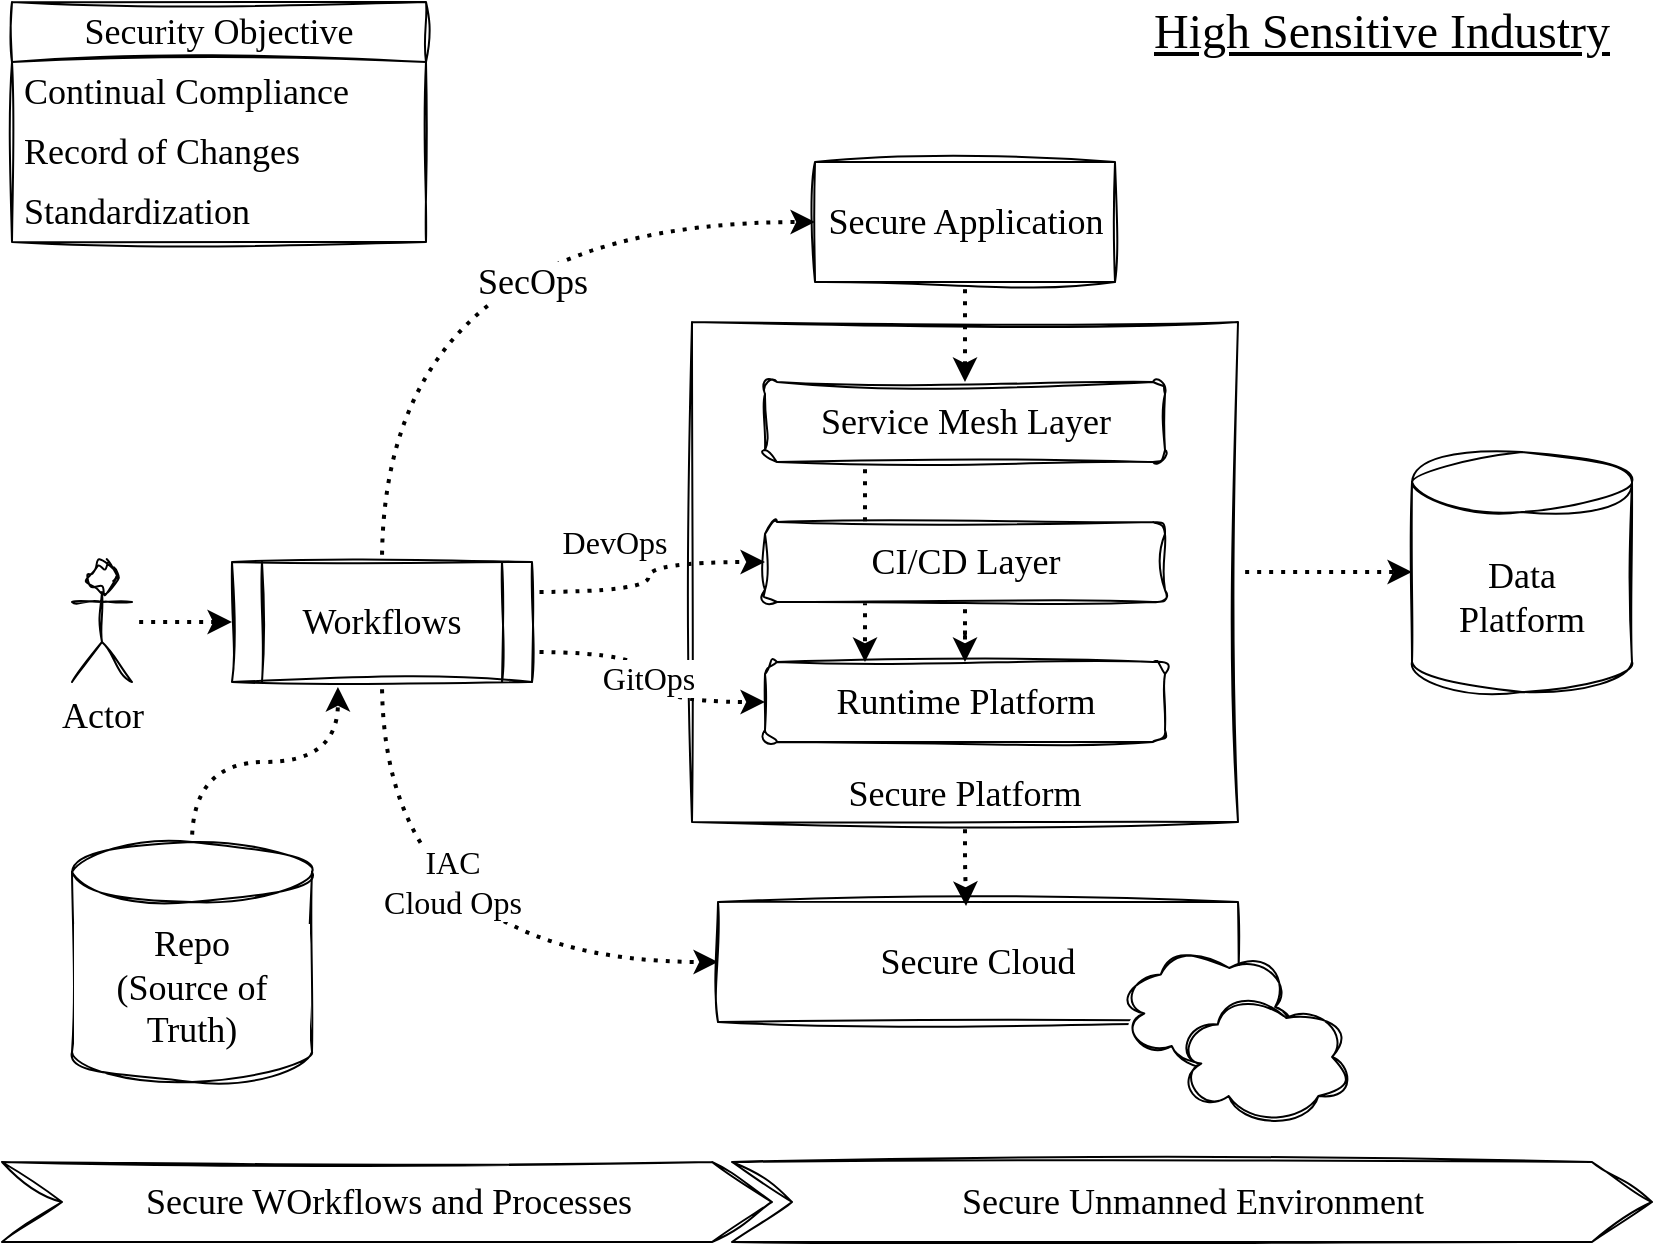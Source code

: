 <mxfile version="24.6.4" type="device" pages="3">
  <diagram name="High Sensitive Industry" id="vWneQUNSdAxKsKVKpqBD">
    <mxGraphModel dx="2141" dy="924" grid="1" gridSize="10" guides="1" tooltips="1" connect="1" arrows="1" fold="1" page="1" pageScale="1" pageWidth="827" pageHeight="1169" math="0" shadow="0">
      <root>
        <mxCell id="0" />
        <mxCell id="1" parent="0" />
        <mxCell id="HqhdT_Ph10t4sF1jdQmb-1" value="Secure Cloud" style="rounded=0;whiteSpace=wrap;html=1;sketch=1;curveFitting=1;jiggle=2;fontFamily=Gloria Hallelujah;fontSource=https%3A%2F%2Ffonts.googleapis.com%2Fcss%3Ffamily%3DGloria%2BHallelujah;fontSize=18;" vertex="1" parent="1">
          <mxGeometry x="283" y="540" width="260" height="60" as="geometry" />
        </mxCell>
        <mxCell id="HqhdT_Ph10t4sF1jdQmb-2" value="Secure Platform" style="rounded=0;whiteSpace=wrap;html=1;sketch=1;curveFitting=1;jiggle=2;fontFamily=Gloria Hallelujah;fontSource=https%3A%2F%2Ffonts.googleapis.com%2Fcss%3Ffamily%3DGloria%2BHallelujah;fontSize=18;verticalAlign=bottom;" vertex="1" parent="1">
          <mxGeometry x="270" y="250" width="273" height="250" as="geometry" />
        </mxCell>
        <mxCell id="HqhdT_Ph10t4sF1jdQmb-9" style="edgeStyle=orthogonalEdgeStyle;rounded=0;orthogonalLoop=1;jettySize=auto;html=1;exitX=0.5;exitY=1;exitDx=0;exitDy=0;fontFamily=Gloria Hallelujah;fontSource=https%3A%2F%2Ffonts.googleapis.com%2Fcss%3Ffamily%3DGloria%2BHallelujah;fontSize=18;fontColor=default;dashed=1;dashPattern=1 2;strokeWidth=2;flowAnimation=1;" edge="1" parent="1" source="HqhdT_Ph10t4sF1jdQmb-3" target="HqhdT_Ph10t4sF1jdQmb-5">
          <mxGeometry relative="1" as="geometry" />
        </mxCell>
        <mxCell id="HqhdT_Ph10t4sF1jdQmb-3" value="Secure Application" style="rounded=0;whiteSpace=wrap;html=1;sketch=1;curveFitting=1;jiggle=2;fontFamily=Gloria Hallelujah;fontSource=https%3A%2F%2Ffonts.googleapis.com%2Fcss%3Ffamily%3DGloria%2BHallelujah;fontSize=18;" vertex="1" parent="1">
          <mxGeometry x="331.5" y="170" width="150" height="60" as="geometry" />
        </mxCell>
        <mxCell id="HqhdT_Ph10t4sF1jdQmb-4" value="Runtime Platform" style="rounded=1;whiteSpace=wrap;html=1;sketch=1;jiggle=2;curveFitting=1;strokeColor=default;align=center;verticalAlign=middle;fontFamily=Gloria Hallelujah;fontSource=https%3A%2F%2Ffonts.googleapis.com%2Fcss%3Ffamily%3DGloria%2BHallelujah;fontSize=18;fontColor=default;fillColor=default;" vertex="1" parent="1">
          <mxGeometry x="306.5" y="420" width="200" height="40" as="geometry" />
        </mxCell>
        <mxCell id="HqhdT_Ph10t4sF1jdQmb-18" style="edgeStyle=orthogonalEdgeStyle;shape=connector;rounded=0;orthogonalLoop=1;jettySize=auto;html=1;exitX=0.25;exitY=1;exitDx=0;exitDy=0;entryX=0.25;entryY=0;entryDx=0;entryDy=0;dashed=1;dashPattern=1 2;strokeColor=default;strokeWidth=2;align=center;verticalAlign=middle;fontFamily=Gloria Hallelujah;fontSource=https%3A%2F%2Ffonts.googleapis.com%2Fcss%3Ffamily%3DGloria%2BHallelujah;fontSize=18;fontColor=default;labelBackgroundColor=default;endArrow=classic;flowAnimation=1;" edge="1" parent="1" source="HqhdT_Ph10t4sF1jdQmb-5" target="HqhdT_Ph10t4sF1jdQmb-4">
          <mxGeometry relative="1" as="geometry" />
        </mxCell>
        <mxCell id="HqhdT_Ph10t4sF1jdQmb-5" value="Service Mesh Layer" style="rounded=1;whiteSpace=wrap;html=1;sketch=1;jiggle=2;curveFitting=1;strokeColor=default;align=center;verticalAlign=middle;fontFamily=Gloria Hallelujah;fontSource=https%3A%2F%2Ffonts.googleapis.com%2Fcss%3Ffamily%3DGloria%2BHallelujah;fontSize=18;fontColor=default;fillColor=default;" vertex="1" parent="1">
          <mxGeometry x="306.5" y="280" width="200" height="40" as="geometry" />
        </mxCell>
        <mxCell id="HqhdT_Ph10t4sF1jdQmb-7" style="edgeStyle=orthogonalEdgeStyle;rounded=0;orthogonalLoop=1;jettySize=auto;html=1;exitX=0.5;exitY=1;exitDx=0;exitDy=0;fontFamily=Gloria Hallelujah;fontSource=https%3A%2F%2Ffonts.googleapis.com%2Fcss%3Ffamily%3DGloria%2BHallelujah;fontSize=18;fontColor=default;curved=1;flowAnimation=1;strokeWidth=2;dashed=1;dashPattern=1 2;" edge="1" parent="1" source="HqhdT_Ph10t4sF1jdQmb-6" target="HqhdT_Ph10t4sF1jdQmb-4">
          <mxGeometry relative="1" as="geometry" />
        </mxCell>
        <mxCell id="HqhdT_Ph10t4sF1jdQmb-6" value="CI/CD Layer" style="rounded=1;whiteSpace=wrap;html=1;sketch=1;jiggle=2;curveFitting=1;strokeColor=default;align=center;verticalAlign=middle;fontFamily=Gloria Hallelujah;fontSource=https%3A%2F%2Ffonts.googleapis.com%2Fcss%3Ffamily%3DGloria%2BHallelujah;fontSize=18;fontColor=default;fillColor=default;" vertex="1" parent="1">
          <mxGeometry x="306.5" y="350" width="200" height="40" as="geometry" />
        </mxCell>
        <mxCell id="HqhdT_Ph10t4sF1jdQmb-10" style="edgeStyle=orthogonalEdgeStyle;shape=connector;rounded=0;orthogonalLoop=1;jettySize=auto;html=1;exitX=0.5;exitY=1;exitDx=0;exitDy=0;entryX=0.477;entryY=0.033;entryDx=0;entryDy=0;entryPerimeter=0;dashed=1;dashPattern=1 2;strokeColor=default;strokeWidth=2;align=center;verticalAlign=middle;fontFamily=Gloria Hallelujah;fontSource=https%3A%2F%2Ffonts.googleapis.com%2Fcss%3Ffamily%3DGloria%2BHallelujah;fontSize=18;fontColor=default;labelBackgroundColor=default;endArrow=classic;flowAnimation=1;" edge="1" parent="1" source="HqhdT_Ph10t4sF1jdQmb-2" target="HqhdT_Ph10t4sF1jdQmb-1">
          <mxGeometry relative="1" as="geometry" />
        </mxCell>
        <mxCell id="HqhdT_Ph10t4sF1jdQmb-11" value="" style="ellipse;shape=cloud;whiteSpace=wrap;html=1;rounded=0;sketch=1;jiggle=2;curveFitting=1;strokeColor=default;align=center;verticalAlign=middle;fontFamily=Gloria Hallelujah;fontSource=https%3A%2F%2Ffonts.googleapis.com%2Fcss%3Ffamily%3DGloria%2BHallelujah;fontSize=18;fontColor=default;labelBackgroundColor=default;fillColor=default;" vertex="1" parent="1">
          <mxGeometry x="481.5" y="560" width="91.5" height="65" as="geometry" />
        </mxCell>
        <mxCell id="HqhdT_Ph10t4sF1jdQmb-12" value="Data&lt;div&gt;Platform&lt;/div&gt;" style="shape=cylinder3;whiteSpace=wrap;html=1;boundedLbl=1;backgroundOutline=1;size=15;rounded=0;sketch=1;jiggle=2;curveFitting=1;strokeColor=default;align=center;verticalAlign=middle;fontFamily=Gloria Hallelujah;fontSource=https%3A%2F%2Ffonts.googleapis.com%2Fcss%3Ffamily%3DGloria%2BHallelujah;fontSize=18;fontColor=default;labelBackgroundColor=default;fillColor=default;" vertex="1" parent="1">
          <mxGeometry x="630" y="315" width="110" height="120" as="geometry" />
        </mxCell>
        <mxCell id="HqhdT_Ph10t4sF1jdQmb-13" style="edgeStyle=orthogonalEdgeStyle;shape=connector;rounded=0;orthogonalLoop=1;jettySize=auto;html=1;entryX=0;entryY=0.5;entryDx=0;entryDy=0;entryPerimeter=0;dashed=1;dashPattern=1 2;strokeColor=default;strokeWidth=2;align=center;verticalAlign=middle;fontFamily=Gloria Hallelujah;fontSource=https%3A%2F%2Ffonts.googleapis.com%2Fcss%3Ffamily%3DGloria%2BHallelujah;fontSize=18;fontColor=default;labelBackgroundColor=default;endArrow=classic;flowAnimation=1;" edge="1" parent="1" source="HqhdT_Ph10t4sF1jdQmb-2" target="HqhdT_Ph10t4sF1jdQmb-12">
          <mxGeometry relative="1" as="geometry" />
        </mxCell>
        <mxCell id="HqhdT_Ph10t4sF1jdQmb-17" style="edgeStyle=orthogonalEdgeStyle;shape=connector;rounded=0;orthogonalLoop=1;jettySize=auto;html=1;entryX=0;entryY=0.5;entryDx=0;entryDy=0;dashed=1;dashPattern=1 2;strokeColor=default;strokeWidth=2;align=center;verticalAlign=middle;fontFamily=Gloria Hallelujah;fontSource=https%3A%2F%2Ffonts.googleapis.com%2Fcss%3Ffamily%3DGloria%2BHallelujah;fontSize=18;fontColor=default;labelBackgroundColor=default;endArrow=classic;flowAnimation=1;curved=1;exitX=1;exitY=0.25;exitDx=0;exitDy=0;" edge="1" parent="1" source="HqhdT_Ph10t4sF1jdQmb-14" target="HqhdT_Ph10t4sF1jdQmb-6">
          <mxGeometry relative="1" as="geometry">
            <mxPoint x="200" y="390" as="sourcePoint" />
          </mxGeometry>
        </mxCell>
        <mxCell id="HqhdT_Ph10t4sF1jdQmb-22" value="DevOps" style="edgeLabel;html=1;align=center;verticalAlign=middle;resizable=0;points=[];rounded=0;sketch=1;jiggle=2;curveFitting=1;strokeColor=default;fontFamily=Gloria Hallelujah;fontSource=https%3A%2F%2Ffonts.googleapis.com%2Fcss%3Ffamily%3DGloria%2BHallelujah;fontSize=16;fontColor=default;labelBackgroundColor=default;fillColor=default;" vertex="1" connectable="0" parent="HqhdT_Ph10t4sF1jdQmb-17">
          <mxGeometry x="0.008" y="4" relative="1" as="geometry">
            <mxPoint x="-14" y="-17" as="offset" />
          </mxGeometry>
        </mxCell>
        <mxCell id="HqhdT_Ph10t4sF1jdQmb-20" value="GitOps" style="edgeStyle=orthogonalEdgeStyle;shape=connector;curved=1;rounded=0;orthogonalLoop=1;jettySize=auto;html=1;exitX=1;exitY=0.75;exitDx=0;exitDy=0;entryX=0;entryY=0.5;entryDx=0;entryDy=0;dashed=1;dashPattern=1 2;strokeColor=default;strokeWidth=2;align=center;verticalAlign=middle;fontFamily=Gloria Hallelujah;fontSource=https%3A%2F%2Ffonts.googleapis.com%2Fcss%3Ffamily%3DGloria%2BHallelujah;fontSize=16;fontColor=default;labelBackgroundColor=default;endArrow=classic;flowAnimation=1;" edge="1" parent="1" source="HqhdT_Ph10t4sF1jdQmb-14" target="HqhdT_Ph10t4sF1jdQmb-4">
          <mxGeometry relative="1" as="geometry" />
        </mxCell>
        <mxCell id="HqhdT_Ph10t4sF1jdQmb-21" value="IAC&lt;div&gt;Cloud Ops&lt;/div&gt;" style="edgeStyle=orthogonalEdgeStyle;shape=connector;curved=1;rounded=0;orthogonalLoop=1;jettySize=auto;html=1;exitX=0.5;exitY=1;exitDx=0;exitDy=0;entryX=0;entryY=0.5;entryDx=0;entryDy=0;dashed=1;dashPattern=1 2;strokeColor=default;strokeWidth=2;align=center;verticalAlign=middle;fontFamily=Gloria Hallelujah;fontSource=https%3A%2F%2Ffonts.googleapis.com%2Fcss%3Ffamily%3DGloria%2BHallelujah;fontSize=16;fontColor=default;labelBackgroundColor=default;endArrow=classic;flowAnimation=1;" edge="1" parent="1" source="HqhdT_Ph10t4sF1jdQmb-14" target="HqhdT_Ph10t4sF1jdQmb-1">
          <mxGeometry x="-0.351" y="35" relative="1" as="geometry">
            <mxPoint as="offset" />
          </mxGeometry>
        </mxCell>
        <mxCell id="HqhdT_Ph10t4sF1jdQmb-23" value="SecOps" style="edgeStyle=orthogonalEdgeStyle;shape=connector;curved=1;rounded=0;orthogonalLoop=1;jettySize=auto;html=1;exitX=0.5;exitY=0;exitDx=0;exitDy=0;entryX=0;entryY=0.5;entryDx=0;entryDy=0;dashed=1;dashPattern=1 2;strokeColor=default;strokeWidth=2;align=center;verticalAlign=middle;fontFamily=Gloria Hallelujah;fontSource=https%3A%2F%2Ffonts.googleapis.com%2Fcss%3Ffamily%3DGloria%2BHallelujah;fontSize=18;fontColor=default;labelBackgroundColor=default;endArrow=classic;flowAnimation=1;" edge="1" parent="1" source="HqhdT_Ph10t4sF1jdQmb-14" target="HqhdT_Ph10t4sF1jdQmb-3">
          <mxGeometry x="0.268" y="-30" relative="1" as="geometry">
            <mxPoint as="offset" />
          </mxGeometry>
        </mxCell>
        <mxCell id="HqhdT_Ph10t4sF1jdQmb-14" value="Workflows" style="shape=process;whiteSpace=wrap;html=1;backgroundOutline=1;rounded=0;sketch=1;jiggle=2;curveFitting=1;strokeColor=default;align=center;verticalAlign=middle;fontFamily=Gloria Hallelujah;fontSource=https%3A%2F%2Ffonts.googleapis.com%2Fcss%3Ffamily%3DGloria%2BHallelujah;fontSize=18;fontColor=default;labelBackgroundColor=default;fillColor=default;" vertex="1" parent="1">
          <mxGeometry x="40" y="370" width="150" height="60" as="geometry" />
        </mxCell>
        <mxCell id="HqhdT_Ph10t4sF1jdQmb-16" style="edgeStyle=orthogonalEdgeStyle;shape=connector;rounded=0;orthogonalLoop=1;jettySize=auto;html=1;entryX=0;entryY=0.5;entryDx=0;entryDy=0;dashed=1;dashPattern=1 2;strokeColor=default;strokeWidth=2;align=center;verticalAlign=middle;fontFamily=Gloria Hallelujah;fontSource=https%3A%2F%2Ffonts.googleapis.com%2Fcss%3Ffamily%3DGloria%2BHallelujah;fontSize=18;fontColor=default;labelBackgroundColor=default;endArrow=classic;flowAnimation=1;" edge="1" parent="1" source="HqhdT_Ph10t4sF1jdQmb-15" target="HqhdT_Ph10t4sF1jdQmb-14">
          <mxGeometry relative="1" as="geometry" />
        </mxCell>
        <mxCell id="HqhdT_Ph10t4sF1jdQmb-15" value="Actor" style="shape=umlActor;verticalLabelPosition=bottom;verticalAlign=top;html=1;outlineConnect=0;rounded=0;sketch=1;jiggle=2;curveFitting=1;strokeColor=default;align=center;fontFamily=Gloria Hallelujah;fontSource=https%3A%2F%2Ffonts.googleapis.com%2Fcss%3Ffamily%3DGloria%2BHallelujah;fontSize=18;fontColor=default;labelBackgroundColor=default;fillColor=default;" vertex="1" parent="1">
          <mxGeometry x="-40" y="370" width="30" height="60" as="geometry" />
        </mxCell>
        <mxCell id="HqhdT_Ph10t4sF1jdQmb-26" value="Secure WOrkflows and Processes" style="html=1;shadow=0;dashed=0;align=center;verticalAlign=middle;shape=mxgraph.arrows2.arrow;dy=0;dx=30;notch=30;rounded=0;sketch=1;jiggle=2;curveFitting=1;strokeColor=default;fontFamily=Gloria Hallelujah;fontSource=https%3A%2F%2Ffonts.googleapis.com%2Fcss%3Ffamily%3DGloria%2BHallelujah;fontSize=18;fontColor=default;labelBackgroundColor=default;fillColor=default;" vertex="1" parent="1">
          <mxGeometry x="-75" y="670" width="385" height="40" as="geometry" />
        </mxCell>
        <mxCell id="HqhdT_Ph10t4sF1jdQmb-27" value="Secure Unmanned Environment" style="html=1;shadow=0;dashed=0;align=center;verticalAlign=middle;shape=mxgraph.arrows2.arrow;dy=0;dx=30;notch=30;rounded=0;sketch=1;jiggle=2;curveFitting=1;strokeColor=default;fontFamily=Gloria Hallelujah;fontSource=https%3A%2F%2Ffonts.googleapis.com%2Fcss%3Ffamily%3DGloria%2BHallelujah;fontSize=18;fontColor=default;labelBackgroundColor=default;fillColor=default;" vertex="1" parent="1">
          <mxGeometry x="290" y="670" width="460" height="40" as="geometry" />
        </mxCell>
        <mxCell id="HqhdT_Ph10t4sF1jdQmb-28" value="Repo&lt;div&gt;(Source of Truth)&lt;/div&gt;" style="shape=cylinder3;whiteSpace=wrap;html=1;boundedLbl=1;backgroundOutline=1;size=15;rounded=0;sketch=1;jiggle=2;curveFitting=1;strokeColor=default;align=center;verticalAlign=middle;fontFamily=Gloria Hallelujah;fontSource=https%3A%2F%2Ffonts.googleapis.com%2Fcss%3Ffamily%3DGloria%2BHallelujah;fontSize=18;fontColor=default;labelBackgroundColor=default;fillColor=default;" vertex="1" parent="1">
          <mxGeometry x="-40" y="510" width="120" height="120" as="geometry" />
        </mxCell>
        <mxCell id="HqhdT_Ph10t4sF1jdQmb-30" style="edgeStyle=orthogonalEdgeStyle;shape=connector;curved=1;rounded=0;orthogonalLoop=1;jettySize=auto;html=1;exitX=0.5;exitY=0;exitDx=0;exitDy=0;exitPerimeter=0;entryX=0.353;entryY=1.042;entryDx=0;entryDy=0;entryPerimeter=0;dashed=1;dashPattern=1 2;strokeColor=default;strokeWidth=2;align=center;verticalAlign=middle;fontFamily=Gloria Hallelujah;fontSource=https%3A%2F%2Ffonts.googleapis.com%2Fcss%3Ffamily%3DGloria%2BHallelujah;fontSize=18;fontColor=default;labelBackgroundColor=default;endArrow=classic;flowAnimation=1;" edge="1" parent="1" source="HqhdT_Ph10t4sF1jdQmb-28" target="HqhdT_Ph10t4sF1jdQmb-14">
          <mxGeometry relative="1" as="geometry" />
        </mxCell>
        <mxCell id="HqhdT_Ph10t4sF1jdQmb-31" value="" style="ellipse;shape=cloud;whiteSpace=wrap;html=1;rounded=0;sketch=1;jiggle=2;curveFitting=1;strokeColor=default;align=center;verticalAlign=middle;fontFamily=Gloria Hallelujah;fontSource=https%3A%2F%2Ffonts.googleapis.com%2Fcss%3Ffamily%3DGloria%2BHallelujah;fontSize=18;fontColor=default;labelBackgroundColor=default;fillColor=default;" vertex="1" parent="1">
          <mxGeometry x="510" y="585" width="91.5" height="65" as="geometry" />
        </mxCell>
        <mxCell id="HqhdT_Ph10t4sF1jdQmb-33" value="Security Objective" style="swimlane;fontStyle=0;childLayout=stackLayout;horizontal=1;startSize=30;horizontalStack=0;resizeParent=1;resizeParentMax=0;resizeLast=0;collapsible=1;marginBottom=0;whiteSpace=wrap;html=1;rounded=0;sketch=1;jiggle=2;curveFitting=1;strokeColor=default;align=center;verticalAlign=middle;fontFamily=Gloria Hallelujah;fontSource=https%3A%2F%2Ffonts.googleapis.com%2Fcss%3Ffamily%3DGloria%2BHallelujah;fontSize=18;fontColor=default;labelBackgroundColor=default;fillColor=default;" vertex="1" parent="1">
          <mxGeometry x="-70" y="90" width="207" height="120" as="geometry" />
        </mxCell>
        <mxCell id="HqhdT_Ph10t4sF1jdQmb-34" value="Continual Compliance" style="text;strokeColor=none;fillColor=none;align=left;verticalAlign=middle;spacingLeft=4;spacingRight=4;overflow=hidden;points=[[0,0.5],[1,0.5]];portConstraint=eastwest;rotatable=0;whiteSpace=wrap;html=1;fontFamily=Gloria Hallelujah;fontSource=https%3A%2F%2Ffonts.googleapis.com%2Fcss%3Ffamily%3DGloria%2BHallelujah;fontSize=18;fontColor=default;labelBackgroundColor=default;" vertex="1" parent="HqhdT_Ph10t4sF1jdQmb-33">
          <mxGeometry y="30" width="207" height="30" as="geometry" />
        </mxCell>
        <mxCell id="HqhdT_Ph10t4sF1jdQmb-35" value="Record of Changes" style="text;strokeColor=none;fillColor=none;align=left;verticalAlign=middle;spacingLeft=4;spacingRight=4;overflow=hidden;points=[[0,0.5],[1,0.5]];portConstraint=eastwest;rotatable=0;whiteSpace=wrap;html=1;fontFamily=Gloria Hallelujah;fontSource=https%3A%2F%2Ffonts.googleapis.com%2Fcss%3Ffamily%3DGloria%2BHallelujah;fontSize=18;fontColor=default;labelBackgroundColor=default;" vertex="1" parent="HqhdT_Ph10t4sF1jdQmb-33">
          <mxGeometry y="60" width="207" height="30" as="geometry" />
        </mxCell>
        <mxCell id="HqhdT_Ph10t4sF1jdQmb-36" value="Standardization" style="text;strokeColor=none;fillColor=none;align=left;verticalAlign=middle;spacingLeft=4;spacingRight=4;overflow=hidden;points=[[0,0.5],[1,0.5]];portConstraint=eastwest;rotatable=0;whiteSpace=wrap;html=1;fontFamily=Gloria Hallelujah;fontSource=https%3A%2F%2Ffonts.googleapis.com%2Fcss%3Ffamily%3DGloria%2BHallelujah;fontSize=18;fontColor=default;labelBackgroundColor=default;" vertex="1" parent="HqhdT_Ph10t4sF1jdQmb-33">
          <mxGeometry y="90" width="207" height="30" as="geometry" />
        </mxCell>
        <mxCell id="HqhdT_Ph10t4sF1jdQmb-37" value="High Sensitive Industry" style="text;html=1;align=center;verticalAlign=middle;whiteSpace=wrap;rounded=0;fontFamily=Gloria Hallelujah;fontSource=https%3A%2F%2Ffonts.googleapis.com%2Fcss%3Ffamily%3DGloria%2BHallelujah;fontSize=24;fontColor=default;labelBackgroundColor=default;fontStyle=4" vertex="1" parent="1">
          <mxGeometry x="470" y="90" width="290" height="30" as="geometry" />
        </mxCell>
      </root>
    </mxGraphModel>
  </diagram>
  <diagram id="_yZkah5SZ4bjFzvf0gId" name="Medical Industry">
    <mxGraphModel dx="2141" dy="924" grid="1" gridSize="10" guides="1" tooltips="1" connect="1" arrows="1" fold="1" page="1" pageScale="1" pageWidth="827" pageHeight="1169" math="0" shadow="0">
      <root>
        <mxCell id="0" />
        <mxCell id="1" parent="0" />
        <mxCell id="XfBySd7-BcFW3AgYjsJW-1" value="Cloud" style="rounded=0;whiteSpace=wrap;html=1;sketch=1;curveFitting=1;jiggle=2;fontFamily=Gloria Hallelujah;fontSource=https%3A%2F%2Ffonts.googleapis.com%2Fcss%3Ffamily%3DGloria%2BHallelujah;fontSize=18;verticalAlign=bottom;align=left;" vertex="1" parent="1">
          <mxGeometry x="270" y="260" width="430" height="340" as="geometry" />
        </mxCell>
        <mxCell id="XfBySd7-BcFW3AgYjsJW-4" value="External&lt;div&gt;Facing App&lt;/div&gt;" style="rounded=0;whiteSpace=wrap;html=1;sketch=1;curveFitting=1;jiggle=2;fontFamily=Gloria Hallelujah;fontSource=https%3A%2F%2Ffonts.googleapis.com%2Fcss%3Ffamily%3DGloria%2BHallelujah;fontSize=18;" vertex="1" parent="1">
          <mxGeometry x="300" y="300" width="130" height="60" as="geometry" />
        </mxCell>
        <mxCell id="XfBySd7-BcFW3AgYjsJW-11" value="" style="ellipse;shape=cloud;whiteSpace=wrap;html=1;rounded=0;sketch=1;jiggle=2;curveFitting=1;strokeColor=default;align=center;verticalAlign=middle;fontFamily=Gloria Hallelujah;fontSource=https%3A%2F%2Ffonts.googleapis.com%2Fcss%3Ffamily%3DGloria%2BHallelujah;fontSize=18;fontColor=default;labelBackgroundColor=default;fillColor=default;" vertex="1" parent="1">
          <mxGeometry x="640" y="570" width="91.5" height="65" as="geometry" />
        </mxCell>
        <mxCell id="oRj5xpOKNBN3B6bq_G1b-19" value="FIHR" style="edgeStyle=orthogonalEdgeStyle;shape=connector;curved=1;rounded=0;orthogonalLoop=1;jettySize=auto;html=1;exitX=0.5;exitY=0.5;exitDx=0;exitDy=0;exitPerimeter=0;entryX=0;entryY=0.5;entryDx=0;entryDy=0;dashed=1;dashPattern=1 2;strokeColor=default;strokeWidth=2;align=center;verticalAlign=middle;fontFamily=Gloria Hallelujah;fontSource=https%3A%2F%2Ffonts.googleapis.com%2Fcss%3Ffamily%3DGloria%2BHallelujah;fontSize=18;fontColor=default;labelBackgroundColor=default;endArrow=classic;flowAnimation=1;" edge="1" parent="1" source="XfBySd7-BcFW3AgYjsJW-21" target="XfBySd7-BcFW3AgYjsJW-4">
          <mxGeometry relative="1" as="geometry" />
        </mxCell>
        <mxCell id="XfBySd7-BcFW3AgYjsJW-21" value="Actor" style="shape=umlActor;verticalLabelPosition=bottom;verticalAlign=top;html=1;outlineConnect=0;rounded=0;sketch=1;jiggle=2;curveFitting=1;strokeColor=default;align=center;fontFamily=Gloria Hallelujah;fontSource=https%3A%2F%2Ffonts.googleapis.com%2Fcss%3Ffamily%3DGloria%2BHallelujah;fontSize=18;fontColor=default;labelBackgroundColor=default;fillColor=default;" vertex="1" parent="1">
          <mxGeometry x="50" y="300" width="30" height="60" as="geometry" />
        </mxCell>
        <mxCell id="XfBySd7-BcFW3AgYjsJW-22" value="Sensitive Data Access" style="html=1;shadow=0;dashed=0;align=center;verticalAlign=middle;shape=mxgraph.arrows2.arrow;dy=0;dx=30;notch=30;rounded=0;sketch=1;jiggle=2;curveFitting=1;strokeColor=default;fontFamily=Gloria Hallelujah;fontSource=https%3A%2F%2Ffonts.googleapis.com%2Fcss%3Ffamily%3DGloria%2BHallelujah;fontSize=18;fontColor=default;labelBackgroundColor=default;fillColor=default;" vertex="1" parent="1">
          <mxGeometry x="-75" y="670" width="385" height="40" as="geometry" />
        </mxCell>
        <mxCell id="XfBySd7-BcFW3AgYjsJW-23" value="Compute" style="html=1;shadow=0;dashed=0;align=center;verticalAlign=middle;shape=mxgraph.arrows2.arrow;dy=0;dx=30;notch=30;rounded=0;sketch=1;jiggle=2;curveFitting=1;strokeColor=default;fontFamily=Gloria Hallelujah;fontSource=https%3A%2F%2Ffonts.googleapis.com%2Fcss%3Ffamily%3DGloria%2BHallelujah;fontSize=18;fontColor=default;labelBackgroundColor=default;fillColor=default;" vertex="1" parent="1">
          <mxGeometry x="290" y="670" width="160" height="40" as="geometry" />
        </mxCell>
        <mxCell id="XfBySd7-BcFW3AgYjsJW-26" value="" style="ellipse;shape=cloud;whiteSpace=wrap;html=1;rounded=0;sketch=1;jiggle=2;curveFitting=1;strokeColor=default;align=center;verticalAlign=middle;fontFamily=Gloria Hallelujah;fontSource=https%3A%2F%2Ffonts.googleapis.com%2Fcss%3Ffamily%3DGloria%2BHallelujah;fontSize=18;fontColor=default;labelBackgroundColor=default;fillColor=default;" vertex="1" parent="1">
          <mxGeometry x="668.5" y="595" width="91.5" height="65" as="geometry" />
        </mxCell>
        <mxCell id="XfBySd7-BcFW3AgYjsJW-27" value="Security Objective" style="swimlane;fontStyle=0;childLayout=stackLayout;horizontal=1;startSize=30;horizontalStack=0;resizeParent=1;resizeParentMax=0;resizeLast=0;collapsible=1;marginBottom=0;whiteSpace=wrap;html=1;rounded=0;sketch=1;jiggle=2;curveFitting=1;strokeColor=default;align=center;verticalAlign=middle;fontFamily=Gloria Hallelujah;fontSource=https%3A%2F%2Ffonts.googleapis.com%2Fcss%3Ffamily%3DGloria%2BHallelujah;fontSize=18;fontColor=default;labelBackgroundColor=default;fillColor=default;" vertex="1" parent="1">
          <mxGeometry x="-70" y="150" width="207" height="120" as="geometry" />
        </mxCell>
        <mxCell id="XfBySd7-BcFW3AgYjsJW-28" value="Data Protection" style="text;strokeColor=none;fillColor=none;align=left;verticalAlign=middle;spacingLeft=4;spacingRight=4;overflow=hidden;points=[[0,0.5],[1,0.5]];portConstraint=eastwest;rotatable=0;whiteSpace=wrap;html=1;fontFamily=Gloria Hallelujah;fontSource=https%3A%2F%2Ffonts.googleapis.com%2Fcss%3Ffamily%3DGloria%2BHallelujah;fontSize=18;fontColor=default;labelBackgroundColor=default;" vertex="1" parent="XfBySd7-BcFW3AgYjsJW-27">
          <mxGeometry y="30" width="207" height="30" as="geometry" />
        </mxCell>
        <mxCell id="XfBySd7-BcFW3AgYjsJW-29" value="Cloud Access Control" style="text;strokeColor=none;fillColor=none;align=left;verticalAlign=middle;spacingLeft=4;spacingRight=4;overflow=hidden;points=[[0,0.5],[1,0.5]];portConstraint=eastwest;rotatable=0;whiteSpace=wrap;html=1;fontFamily=Gloria Hallelujah;fontSource=https%3A%2F%2Ffonts.googleapis.com%2Fcss%3Ffamily%3DGloria%2BHallelujah;fontSize=18;fontColor=default;labelBackgroundColor=default;" vertex="1" parent="XfBySd7-BcFW3AgYjsJW-27">
          <mxGeometry y="60" width="207" height="30" as="geometry" />
        </mxCell>
        <mxCell id="XfBySd7-BcFW3AgYjsJW-30" value="Compliance e.g. HIPAA" style="text;strokeColor=none;fillColor=none;align=left;verticalAlign=middle;spacingLeft=4;spacingRight=4;overflow=hidden;points=[[0,0.5],[1,0.5]];portConstraint=eastwest;rotatable=0;whiteSpace=wrap;html=1;fontFamily=Gloria Hallelujah;fontSource=https%3A%2F%2Ffonts.googleapis.com%2Fcss%3Ffamily%3DGloria%2BHallelujah;fontSize=18;fontColor=default;labelBackgroundColor=default;" vertex="1" parent="XfBySd7-BcFW3AgYjsJW-27">
          <mxGeometry y="90" width="207" height="30" as="geometry" />
        </mxCell>
        <mxCell id="XfBySd7-BcFW3AgYjsJW-31" value="Medical Industry" style="text;html=1;align=center;verticalAlign=middle;whiteSpace=wrap;rounded=0;fontFamily=Gloria Hallelujah;fontSource=https%3A%2F%2Ffonts.googleapis.com%2Fcss%3Ffamily%3DGloria%2BHallelujah;fontSize=24;fontColor=default;labelBackgroundColor=default;fontStyle=4" vertex="1" parent="1">
          <mxGeometry x="470" y="150" width="290" height="30" as="geometry" />
        </mxCell>
        <mxCell id="oRj5xpOKNBN3B6bq_G1b-1" value="Internal App" style="rounded=0;whiteSpace=wrap;html=1;sketch=1;curveFitting=1;jiggle=2;fontFamily=Gloria Hallelujah;fontSource=https%3A%2F%2Ffonts.googleapis.com%2Fcss%3Ffamily%3DGloria%2BHallelujah;fontSize=18;" vertex="1" parent="1">
          <mxGeometry x="300" y="380" width="130" height="60" as="geometry" />
        </mxCell>
        <mxCell id="oRj5xpOKNBN3B6bq_G1b-3" value="Database" style="shape=cylinder3;whiteSpace=wrap;html=1;boundedLbl=1;backgroundOutline=1;size=15;rounded=0;sketch=1;jiggle=2;curveFitting=1;strokeColor=default;align=center;verticalAlign=middle;fontFamily=Gloria Hallelujah;fontSource=https%3A%2F%2Ffonts.googleapis.com%2Fcss%3Ffamily%3DGloria%2BHallelujah;fontSize=18;fontColor=default;labelBackgroundColor=default;fillColor=default;" vertex="1" parent="1">
          <mxGeometry x="460" y="450" width="100" height="130" as="geometry" />
        </mxCell>
        <mxCell id="XfBySd7-BcFW3AgYjsJW-12" value="Database" style="shape=cylinder3;whiteSpace=wrap;html=1;boundedLbl=1;backgroundOutline=1;size=15;rounded=0;sketch=1;jiggle=2;curveFitting=1;strokeColor=default;align=center;verticalAlign=middle;fontFamily=Gloria Hallelujah;fontSource=https%3A%2F%2Ffonts.googleapis.com%2Fcss%3Ffamily%3DGloria%2BHallelujah;fontSize=18;fontColor=default;labelBackgroundColor=default;fillColor=default;" vertex="1" parent="1">
          <mxGeometry x="460" y="370" width="100" height="90" as="geometry" />
        </mxCell>
        <mxCell id="oRj5xpOKNBN3B6bq_G1b-4" value="Cloud&lt;div&gt;Storage&lt;/div&gt;" style="shape=cylinder3;whiteSpace=wrap;html=1;boundedLbl=1;backgroundOutline=1;size=15;rounded=0;sketch=1;jiggle=2;curveFitting=1;strokeColor=default;align=center;verticalAlign=middle;fontFamily=Gloria Hallelujah;fontSource=https%3A%2F%2Ffonts.googleapis.com%2Fcss%3Ffamily%3DGloria%2BHallelujah;fontSize=18;fontColor=default;labelBackgroundColor=default;fillColor=default;" vertex="1" parent="1">
          <mxGeometry x="460" y="290" width="100" height="90" as="geometry" />
        </mxCell>
        <mxCell id="oRj5xpOKNBN3B6bq_G1b-5" value="Sensitive Data" style="html=1;shadow=0;dashed=0;align=center;verticalAlign=middle;shape=mxgraph.arrows2.arrow;dy=0;dx=30;notch=30;rounded=0;sketch=1;jiggle=2;curveFitting=1;strokeColor=default;fontFamily=Gloria Hallelujah;fontSource=https%3A%2F%2Ffonts.googleapis.com%2Fcss%3Ffamily%3DGloria%2BHallelujah;fontSize=18;fontColor=default;labelBackgroundColor=default;fillColor=default;" vertex="1" parent="1">
          <mxGeometry x="430" y="670" width="320" height="40" as="geometry" />
        </mxCell>
        <mxCell id="oRj5xpOKNBN3B6bq_G1b-6" value="Database" style="shape=cylinder3;whiteSpace=wrap;html=1;boundedLbl=1;backgroundOutline=1;size=15;rounded=0;sketch=1;jiggle=2;curveFitting=1;strokeColor=default;align=center;verticalAlign=middle;fontFamily=Gloria Hallelujah;fontSource=https%3A%2F%2Ffonts.googleapis.com%2Fcss%3Ffamily%3DGloria%2BHallelujah;fontSize=18;fontColor=default;labelBackgroundColor=default;fillColor=default;" vertex="1" parent="1">
          <mxGeometry x="580" y="500" width="100" height="80" as="geometry" />
        </mxCell>
        <mxCell id="oRj5xpOKNBN3B6bq_G1b-7" value="Database" style="shape=cylinder3;whiteSpace=wrap;html=1;boundedLbl=1;backgroundOutline=1;size=15;rounded=0;sketch=1;jiggle=2;curveFitting=1;strokeColor=default;align=center;verticalAlign=middle;fontFamily=Gloria Hallelujah;fontSource=https%3A%2F%2Ffonts.googleapis.com%2Fcss%3Ffamily%3DGloria%2BHallelujah;fontSize=18;fontColor=default;labelBackgroundColor=default;fillColor=default;" vertex="1" parent="1">
          <mxGeometry x="580" y="460" width="100" height="60" as="geometry" />
        </mxCell>
        <mxCell id="oRj5xpOKNBN3B6bq_G1b-8" value="Cloud&lt;div&gt;Storage&lt;/div&gt;" style="shape=cylinder3;whiteSpace=wrap;html=1;boundedLbl=1;backgroundOutline=1;size=15;rounded=0;sketch=1;jiggle=2;curveFitting=1;strokeColor=default;align=center;verticalAlign=middle;fontFamily=Gloria Hallelujah;fontSource=https%3A%2F%2Ffonts.googleapis.com%2Fcss%3Ffamily%3DGloria%2BHallelujah;fontSize=18;fontColor=default;labelBackgroundColor=default;fillColor=default;" vertex="1" parent="1">
          <mxGeometry x="580" y="390" width="100" height="80" as="geometry" />
        </mxCell>
        <mxCell id="oRj5xpOKNBN3B6bq_G1b-9" value="Cloud&lt;div&gt;Storage&lt;/div&gt;" style="shape=cylinder3;whiteSpace=wrap;html=1;boundedLbl=1;backgroundOutline=1;size=15;rounded=0;sketch=1;jiggle=2;curveFitting=1;strokeColor=default;align=center;verticalAlign=middle;fontFamily=Gloria Hallelujah;fontSource=https%3A%2F%2Ffonts.googleapis.com%2Fcss%3Ffamily%3DGloria%2BHallelujah;fontSize=18;fontColor=default;labelBackgroundColor=default;fillColor=default;" vertex="1" parent="1">
          <mxGeometry x="580" y="290" width="100" height="110" as="geometry" />
        </mxCell>
        <mxCell id="oRj5xpOKNBN3B6bq_G1b-15" value="VPN" style="edgeStyle=orthogonalEdgeStyle;shape=connector;curved=1;rounded=0;orthogonalLoop=1;jettySize=auto;html=1;entryX=0;entryY=0.5;entryDx=0;entryDy=0;dashed=1;dashPattern=1 2;strokeColor=default;strokeWidth=2;align=center;verticalAlign=middle;fontFamily=Gloria Hallelujah;fontSource=https%3A%2F%2Ffonts.googleapis.com%2Fcss%3Ffamily%3DGloria%2BHallelujah;fontSize=18;fontColor=default;labelBackgroundColor=default;endArrow=classic;flowAnimation=1;" edge="1" parent="1" source="oRj5xpOKNBN3B6bq_G1b-10" target="oRj5xpOKNBN3B6bq_G1b-1">
          <mxGeometry relative="1" as="geometry" />
        </mxCell>
        <mxCell id="oRj5xpOKNBN3B6bq_G1b-10" value="Edge (Clinic)" style="rounded=0;whiteSpace=wrap;html=1;sketch=1;curveFitting=1;jiggle=2;fontFamily=Gloria Hallelujah;fontSource=https%3A%2F%2Ffonts.googleapis.com%2Fcss%3Ffamily%3DGloria%2BHallelujah;fontSize=18;verticalAlign=bottom;align=left;" vertex="1" parent="1">
          <mxGeometry x="10" y="420" width="110" height="92.5" as="geometry" />
        </mxCell>
        <mxCell id="oRj5xpOKNBN3B6bq_G1b-14" value="Direct&lt;div&gt;Connection&lt;/div&gt;" style="edgeStyle=orthogonalEdgeStyle;shape=connector;curved=1;rounded=0;orthogonalLoop=1;jettySize=auto;html=1;entryX=-0.005;entryY=0.829;entryDx=0;entryDy=0;dashed=1;dashPattern=1 2;strokeColor=default;strokeWidth=2;align=center;verticalAlign=middle;fontFamily=Gloria Hallelujah;fontSource=https%3A%2F%2Ffonts.googleapis.com%2Fcss%3Ffamily%3DGloria%2BHallelujah;fontSize=18;fontColor=default;labelBackgroundColor=default;endArrow=classic;flowAnimation=1;entryPerimeter=0;" edge="1" parent="1" source="oRj5xpOKNBN3B6bq_G1b-11" target="XfBySd7-BcFW3AgYjsJW-1">
          <mxGeometry relative="1" as="geometry" />
        </mxCell>
        <mxCell id="oRj5xpOKNBN3B6bq_G1b-11" value="Datacenter" style="rounded=0;whiteSpace=wrap;html=1;sketch=1;curveFitting=1;jiggle=2;fontFamily=Gloria Hallelujah;fontSource=https%3A%2F%2Ffonts.googleapis.com%2Fcss%3Ffamily%3DGloria%2BHallelujah;fontSize=18;verticalAlign=bottom;align=left;" vertex="1" parent="1">
          <mxGeometry x="-70" y="542.5" width="190" height="92.5" as="geometry" />
        </mxCell>
        <mxCell id="oRj5xpOKNBN3B6bq_G1b-16" value="Internal System" style="rounded=0;whiteSpace=wrap;html=1;sketch=1;curveFitting=1;jiggle=2;fontFamily=Gloria Hallelujah;fontSource=https%3A%2F%2Ffonts.googleapis.com%2Fcss%3Ffamily%3DGloria%2BHallelujah;fontSize=18;" vertex="1" parent="1">
          <mxGeometry x="16.5" y="550" width="97" height="50" as="geometry" />
        </mxCell>
        <mxCell id="oRj5xpOKNBN3B6bq_G1b-17" value="DB" style="shape=cylinder3;whiteSpace=wrap;html=1;boundedLbl=1;backgroundOutline=1;size=15;rounded=0;sketch=1;jiggle=2;curveFitting=1;strokeColor=default;align=center;verticalAlign=middle;fontFamily=Gloria Hallelujah;fontSource=https%3A%2F%2Ffonts.googleapis.com%2Fcss%3Ffamily%3DGloria%2BHallelujah;fontSize=18;fontColor=default;labelBackgroundColor=default;fillColor=default;" vertex="1" parent="1">
          <mxGeometry x="-60" y="550" width="60" height="50" as="geometry" />
        </mxCell>
        <mxCell id="oRj5xpOKNBN3B6bq_G1b-18" value="Client" style="rounded=0;whiteSpace=wrap;html=1;sketch=1;curveFitting=1;jiggle=2;fontFamily=Gloria Hallelujah;fontSource=https%3A%2F%2Ffonts.googleapis.com%2Fcss%3Ffamily%3DGloria%2BHallelujah;fontSize=18;" vertex="1" parent="1">
          <mxGeometry x="30" y="440" width="70" height="30" as="geometry" />
        </mxCell>
        <mxCell id="p7MEszIUftJJ5f2-q9fo-1" value="3rd Party&lt;div&gt;Data Exchange&lt;/div&gt;" style="shape=process;whiteSpace=wrap;html=1;backgroundOutline=1;rounded=0;sketch=1;jiggle=2;curveFitting=1;strokeColor=default;align=center;verticalAlign=middle;fontFamily=Gloria Hallelujah;fontSource=https%3A%2F%2Ffonts.googleapis.com%2Fcss%3Ffamily%3DGloria%2BHallelujah;fontSize=18;fontColor=default;labelBackgroundColor=default;fillColor=default;" vertex="1" parent="1">
          <mxGeometry x="275" y="160" width="175" height="60" as="geometry" />
        </mxCell>
        <mxCell id="p7MEszIUftJJ5f2-q9fo-2" value="" style="html=1;shadow=0;dashed=0;align=center;verticalAlign=middle;shape=mxgraph.arrows2.twoWayArrow;dy=0.72;dx=25.5;rounded=0;sketch=1;jiggle=2;curveFitting=1;strokeColor=default;fontFamily=Gloria Hallelujah;fontSource=https%3A%2F%2Ffonts.googleapis.com%2Fcss%3Ffamily%3DGloria%2BHallelujah;fontSize=18;fontColor=default;labelBackgroundColor=default;fillColor=default;rotation=90;" vertex="1" parent="1">
          <mxGeometry x="318.75" y="236.25" width="87.5" height="33.75" as="geometry" />
        </mxCell>
      </root>
    </mxGraphModel>
  </diagram>
  <diagram id="VuCBWHt602TzBZ4ALaPB" name="Manufacturing Industry">
    <mxGraphModel dx="2141" dy="924" grid="1" gridSize="10" guides="1" tooltips="1" connect="1" arrows="1" fold="1" page="1" pageScale="1" pageWidth="827" pageHeight="1169" math="0" shadow="0">
      <root>
        <mxCell id="0" />
        <mxCell id="1" parent="0" />
        <mxCell id="G97--VLMfOrnFeMvxRDv-1" value="Cloud" style="rounded=0;whiteSpace=wrap;html=1;sketch=1;curveFitting=1;jiggle=2;fontFamily=Gloria Hallelujah;fontSource=https%3A%2F%2Ffonts.googleapis.com%2Fcss%3Ffamily%3DGloria%2BHallelujah;fontSize=18;verticalAlign=bottom;align=left;" vertex="1" parent="1">
          <mxGeometry x="270" y="260" width="480" height="460" as="geometry" />
        </mxCell>
        <mxCell id="G97--VLMfOrnFeMvxRDv-34" value="CRM&lt;div&gt;ERP&lt;/div&gt;" style="rounded=0;whiteSpace=wrap;html=1;sketch=1;jiggle=2;curveFitting=1;strokeColor=default;align=right;verticalAlign=bottom;fontFamily=Gloria Hallelujah;fontSource=https%3A%2F%2Ffonts.googleapis.com%2Fcss%3Ffamily%3DGloria%2BHallelujah;fontSize=18;fontColor=default;labelBackgroundColor=default;fillColor=default;" vertex="1" parent="1">
          <mxGeometry x="286.25" y="420" width="193.75" height="270" as="geometry" />
        </mxCell>
        <mxCell id="G97--VLMfOrnFeMvxRDv-32" value="DMZ" style="rounded=0;whiteSpace=wrap;html=1;sketch=1;jiggle=2;curveFitting=1;strokeColor=default;align=right;verticalAlign=bottom;fontFamily=Gloria Hallelujah;fontSource=https%3A%2F%2Ffonts.googleapis.com%2Fcss%3Ffamily%3DGloria%2BHallelujah;fontSize=18;fontColor=default;labelBackgroundColor=default;fillColor=default;" vertex="1" parent="1">
          <mxGeometry x="286.25" y="280" width="313.75" height="120" as="geometry" />
        </mxCell>
        <mxCell id="G97--VLMfOrnFeMvxRDv-3" value="" style="ellipse;shape=cloud;whiteSpace=wrap;html=1;rounded=0;sketch=1;jiggle=2;curveFitting=1;strokeColor=default;align=center;verticalAlign=middle;fontFamily=Gloria Hallelujah;fontSource=https%3A%2F%2Ffonts.googleapis.com%2Fcss%3Ffamily%3DGloria%2BHallelujah;fontSize=18;fontColor=default;labelBackgroundColor=default;fillColor=default;" vertex="1" parent="1">
          <mxGeometry x="690" y="650" width="91.5" height="65" as="geometry" />
        </mxCell>
        <mxCell id="G97--VLMfOrnFeMvxRDv-5" value="Actor" style="shape=umlActor;verticalLabelPosition=bottom;verticalAlign=top;html=1;outlineConnect=0;rounded=0;sketch=1;jiggle=2;curveFitting=1;strokeColor=default;align=center;fontFamily=Gloria Hallelujah;fontSource=https%3A%2F%2Ffonts.googleapis.com%2Fcss%3Ffamily%3DGloria%2BHallelujah;fontSize=18;fontColor=default;labelBackgroundColor=default;fillColor=default;" vertex="1" parent="1">
          <mxGeometry x="50" y="300" width="30" height="60" as="geometry" />
        </mxCell>
        <mxCell id="G97--VLMfOrnFeMvxRDv-6" value="Non-Cloud Environment" style="html=1;shadow=0;dashed=0;align=center;verticalAlign=middle;shape=mxgraph.arrows2.arrow;dy=0;dx=30;notch=30;rounded=0;sketch=1;jiggle=2;curveFitting=1;strokeColor=default;fontFamily=Gloria Hallelujah;fontSource=https%3A%2F%2Ffonts.googleapis.com%2Fcss%3Ffamily%3DGloria%2BHallelujah;fontSize=18;fontColor=default;labelBackgroundColor=default;fillColor=default;" vertex="1" parent="1">
          <mxGeometry x="-75" y="750" width="385" height="40" as="geometry" />
        </mxCell>
        <mxCell id="G97--VLMfOrnFeMvxRDv-7" value="Business as Usual" style="html=1;shadow=0;dashed=0;align=center;verticalAlign=middle;shape=mxgraph.arrows2.arrow;dy=0;dx=30;notch=30;rounded=0;sketch=1;jiggle=2;curveFitting=1;strokeColor=default;fontFamily=Gloria Hallelujah;fontSource=https%3A%2F%2Ffonts.googleapis.com%2Fcss%3Ffamily%3DGloria%2BHallelujah;fontSize=18;fontColor=default;labelBackgroundColor=default;fillColor=default;" vertex="1" parent="1">
          <mxGeometry x="290" y="750" width="240" height="40" as="geometry" />
        </mxCell>
        <mxCell id="G97--VLMfOrnFeMvxRDv-8" value="" style="ellipse;shape=cloud;whiteSpace=wrap;html=1;rounded=0;sketch=1;jiggle=2;curveFitting=1;strokeColor=default;align=center;verticalAlign=middle;fontFamily=Gloria Hallelujah;fontSource=https%3A%2F%2Ffonts.googleapis.com%2Fcss%3Ffamily%3DGloria%2BHallelujah;fontSize=18;fontColor=default;labelBackgroundColor=default;fillColor=default;" vertex="1" parent="1">
          <mxGeometry x="718.5" y="675" width="91.5" height="65" as="geometry" />
        </mxCell>
        <mxCell id="G97--VLMfOrnFeMvxRDv-9" value="Security Objective" style="swimlane;fontStyle=0;childLayout=stackLayout;horizontal=1;startSize=30;horizontalStack=0;resizeParent=1;resizeParentMax=0;resizeLast=0;collapsible=1;marginBottom=0;whiteSpace=wrap;html=1;rounded=0;sketch=1;jiggle=2;curveFitting=1;strokeColor=default;align=center;verticalAlign=middle;fontFamily=Gloria Hallelujah;fontSource=https%3A%2F%2Ffonts.googleapis.com%2Fcss%3Ffamily%3DGloria%2BHallelujah;fontSize=18;fontColor=default;labelBackgroundColor=default;fillColor=default;" vertex="1" parent="1">
          <mxGeometry x="-70" y="150" width="207" height="120" as="geometry" />
        </mxCell>
        <mxCell id="G97--VLMfOrnFeMvxRDv-10" value="Prevention First" style="text;strokeColor=none;fillColor=none;align=left;verticalAlign=middle;spacingLeft=4;spacingRight=4;overflow=hidden;points=[[0,0.5],[1,0.5]];portConstraint=eastwest;rotatable=0;whiteSpace=wrap;html=1;fontFamily=Gloria Hallelujah;fontSource=https%3A%2F%2Ffonts.googleapis.com%2Fcss%3Ffamily%3DGloria%2BHallelujah;fontSize=18;fontColor=default;labelBackgroundColor=default;" vertex="1" parent="G97--VLMfOrnFeMvxRDv-9">
          <mxGeometry y="30" width="207" height="30" as="geometry" />
        </mxCell>
        <mxCell id="G97--VLMfOrnFeMvxRDv-11" value="Cloud Threat Hunt" style="text;strokeColor=none;fillColor=none;align=left;verticalAlign=middle;spacingLeft=4;spacingRight=4;overflow=hidden;points=[[0,0.5],[1,0.5]];portConstraint=eastwest;rotatable=0;whiteSpace=wrap;html=1;fontFamily=Gloria Hallelujah;fontSource=https%3A%2F%2Ffonts.googleapis.com%2Fcss%3Ffamily%3DGloria%2BHallelujah;fontSize=18;fontColor=default;labelBackgroundColor=default;" vertex="1" parent="G97--VLMfOrnFeMvxRDv-9">
          <mxGeometry y="60" width="207" height="30" as="geometry" />
        </mxCell>
        <mxCell id="G97--VLMfOrnFeMvxRDv-12" value="Security Automation" style="text;strokeColor=none;fillColor=none;align=left;verticalAlign=middle;spacingLeft=4;spacingRight=4;overflow=hidden;points=[[0,0.5],[1,0.5]];portConstraint=eastwest;rotatable=0;whiteSpace=wrap;html=1;fontFamily=Gloria Hallelujah;fontSource=https%3A%2F%2Ffonts.googleapis.com%2Fcss%3Ffamily%3DGloria%2BHallelujah;fontSize=18;fontColor=default;labelBackgroundColor=default;" vertex="1" parent="G97--VLMfOrnFeMvxRDv-9">
          <mxGeometry y="90" width="207" height="30" as="geometry" />
        </mxCell>
        <mxCell id="G97--VLMfOrnFeMvxRDv-13" value="Manufacturing" style="text;html=1;align=center;verticalAlign=middle;whiteSpace=wrap;rounded=0;fontFamily=Gloria Hallelujah;fontSource=https%3A%2F%2Ffonts.googleapis.com%2Fcss%3Ffamily%3DGloria%2BHallelujah;fontSize=24;fontColor=default;labelBackgroundColor=default;fontStyle=4" vertex="1" parent="1">
          <mxGeometry x="470" y="150" width="290" height="30" as="geometry" />
        </mxCell>
        <mxCell id="G97--VLMfOrnFeMvxRDv-14" value="Internal App" style="rounded=0;whiteSpace=wrap;html=1;sketch=1;curveFitting=1;jiggle=2;fontFamily=Gloria Hallelujah;fontSource=https%3A%2F%2Ffonts.googleapis.com%2Fcss%3Ffamily%3DGloria%2BHallelujah;fontSize=18;" vertex="1" parent="1">
          <mxGeometry x="300" y="440" width="130" height="60" as="geometry" />
        </mxCell>
        <mxCell id="G97--VLMfOrnFeMvxRDv-16" value="Database" style="shape=cylinder3;whiteSpace=wrap;html=1;boundedLbl=1;backgroundOutline=1;size=15;rounded=0;sketch=1;jiggle=2;curveFitting=1;strokeColor=default;align=center;verticalAlign=middle;fontFamily=Gloria Hallelujah;fontSource=https%3A%2F%2Ffonts.googleapis.com%2Fcss%3Ffamily%3DGloria%2BHallelujah;fontSize=18;fontColor=default;labelBackgroundColor=default;fillColor=default;" vertex="1" parent="1">
          <mxGeometry x="315" y="590" width="100" height="90" as="geometry" />
        </mxCell>
        <mxCell id="G97--VLMfOrnFeMvxRDv-17" value="Cloud&lt;div&gt;Storage&lt;/div&gt;" style="shape=cylinder3;whiteSpace=wrap;html=1;boundedLbl=1;backgroundOutline=1;size=15;rounded=0;sketch=1;jiggle=2;curveFitting=1;strokeColor=default;align=center;verticalAlign=middle;fontFamily=Gloria Hallelujah;fontSource=https%3A%2F%2Ffonts.googleapis.com%2Fcss%3Ffamily%3DGloria%2BHallelujah;fontSize=18;fontColor=default;labelBackgroundColor=default;fillColor=default;" vertex="1" parent="1">
          <mxGeometry x="315" y="510" width="100" height="90" as="geometry" />
        </mxCell>
        <mxCell id="G97--VLMfOrnFeMvxRDv-18" value="Innovation" style="html=1;shadow=0;dashed=0;align=center;verticalAlign=middle;shape=mxgraph.arrows2.arrow;dy=0;dx=30;notch=30;rounded=0;sketch=1;jiggle=2;curveFitting=1;strokeColor=default;fontFamily=Gloria Hallelujah;fontSource=https%3A%2F%2Ffonts.googleapis.com%2Fcss%3Ffamily%3DGloria%2BHallelujah;fontSize=18;fontColor=default;labelBackgroundColor=default;fillColor=default;" vertex="1" parent="1">
          <mxGeometry x="510" y="750" width="240" height="40" as="geometry" />
        </mxCell>
        <mxCell id="G97--VLMfOrnFeMvxRDv-22" value="Cloud&lt;div&gt;Storage&lt;/div&gt;" style="shape=cylinder3;whiteSpace=wrap;html=1;boundedLbl=1;backgroundOutline=1;size=15;rounded=0;sketch=1;jiggle=2;curveFitting=1;strokeColor=default;align=center;verticalAlign=middle;fontFamily=Gloria Hallelujah;fontSource=https%3A%2F%2Ffonts.googleapis.com%2Fcss%3Ffamily%3DGloria%2BHallelujah;fontSize=18;fontColor=default;labelBackgroundColor=default;fillColor=default;" vertex="1" parent="1">
          <mxGeometry x="480" y="285" width="100" height="90" as="geometry" />
        </mxCell>
        <mxCell id="G97--VLMfOrnFeMvxRDv-23" value="VPN" style="edgeStyle=orthogonalEdgeStyle;shape=connector;curved=1;rounded=0;orthogonalLoop=1;jettySize=auto;html=1;entryX=0;entryY=0.5;entryDx=0;entryDy=0;dashed=1;dashPattern=1 2;strokeColor=default;strokeWidth=2;align=center;verticalAlign=middle;fontFamily=Gloria Hallelujah;fontSource=https%3A%2F%2Ffonts.googleapis.com%2Fcss%3Ffamily%3DGloria%2BHallelujah;fontSize=18;fontColor=default;labelBackgroundColor=default;endArrow=classic;flowAnimation=1;" edge="1" parent="1" source="G97--VLMfOrnFeMvxRDv-24" target="G97--VLMfOrnFeMvxRDv-14">
          <mxGeometry relative="1" as="geometry" />
        </mxCell>
        <mxCell id="G97--VLMfOrnFeMvxRDv-24" value="Edge&lt;div&gt;&lt;span style=&quot;background-color: initial;&quot;&gt;(Factory&amp;nbsp;&lt;/span&gt;&lt;span style=&quot;background-color: initial;&quot;&gt;Lines)&lt;/span&gt;&lt;/div&gt;" style="rounded=0;whiteSpace=wrap;html=1;sketch=1;curveFitting=1;jiggle=2;fontFamily=Gloria Hallelujah;fontSource=https%3A%2F%2Ffonts.googleapis.com%2Fcss%3Ffamily%3DGloria%2BHallelujah;fontSize=18;verticalAlign=bottom;align=left;" vertex="1" parent="1">
          <mxGeometry x="-20" y="420" width="140" height="100" as="geometry" />
        </mxCell>
        <mxCell id="G97--VLMfOrnFeMvxRDv-25" value="Direct&lt;div&gt;Connection&lt;/div&gt;" style="edgeStyle=orthogonalEdgeStyle;shape=connector;curved=1;rounded=0;orthogonalLoop=1;jettySize=auto;html=1;entryX=-0.005;entryY=0.829;entryDx=0;entryDy=0;dashed=1;dashPattern=1 2;strokeColor=default;strokeWidth=2;align=center;verticalAlign=middle;fontFamily=Gloria Hallelujah;fontSource=https%3A%2F%2Ffonts.googleapis.com%2Fcss%3Ffamily%3DGloria%2BHallelujah;fontSize=18;fontColor=default;labelBackgroundColor=default;endArrow=classic;flowAnimation=1;entryPerimeter=0;" edge="1" parent="1" source="G97--VLMfOrnFeMvxRDv-26" target="G97--VLMfOrnFeMvxRDv-1">
          <mxGeometry relative="1" as="geometry" />
        </mxCell>
        <mxCell id="G97--VLMfOrnFeMvxRDv-26" value="Datacenter" style="rounded=0;whiteSpace=wrap;html=1;sketch=1;curveFitting=1;jiggle=2;fontFamily=Gloria Hallelujah;fontSource=https%3A%2F%2Ffonts.googleapis.com%2Fcss%3Ffamily%3DGloria%2BHallelujah;fontSize=18;verticalAlign=bottom;align=left;" vertex="1" parent="1">
          <mxGeometry x="-70" y="620" width="190" height="92.5" as="geometry" />
        </mxCell>
        <mxCell id="G97--VLMfOrnFeMvxRDv-27" value="Internal System" style="rounded=0;whiteSpace=wrap;html=1;sketch=1;curveFitting=1;jiggle=2;fontFamily=Gloria Hallelujah;fontSource=https%3A%2F%2Ffonts.googleapis.com%2Fcss%3Ffamily%3DGloria%2BHallelujah;fontSize=18;" vertex="1" parent="1">
          <mxGeometry x="16.5" y="627.5" width="97" height="50" as="geometry" />
        </mxCell>
        <mxCell id="G97--VLMfOrnFeMvxRDv-28" value="DB" style="shape=cylinder3;whiteSpace=wrap;html=1;boundedLbl=1;backgroundOutline=1;size=15;rounded=0;sketch=1;jiggle=2;curveFitting=1;strokeColor=default;align=center;verticalAlign=middle;fontFamily=Gloria Hallelujah;fontSource=https%3A%2F%2Ffonts.googleapis.com%2Fcss%3Ffamily%3DGloria%2BHallelujah;fontSize=18;fontColor=default;labelBackgroundColor=default;fillColor=default;" vertex="1" parent="1">
          <mxGeometry x="-60" y="627.5" width="60" height="50" as="geometry" />
        </mxCell>
        <mxCell id="G97--VLMfOrnFeMvxRDv-29" value="System" style="rounded=0;whiteSpace=wrap;html=1;sketch=1;curveFitting=1;jiggle=2;fontFamily=Gloria Hallelujah;fontSource=https%3A%2F%2Ffonts.googleapis.com%2Fcss%3Ffamily%3DGloria%2BHallelujah;fontSize=18;" vertex="1" parent="1">
          <mxGeometry x="30" y="440" width="70" height="30" as="geometry" />
        </mxCell>
        <mxCell id="G97--VLMfOrnFeMvxRDv-30" value="3rd Party&lt;div&gt;Supplier, Vendor&lt;/div&gt;" style="shape=process;whiteSpace=wrap;html=1;backgroundOutline=1;rounded=0;sketch=1;jiggle=2;curveFitting=1;strokeColor=default;align=center;verticalAlign=middle;fontFamily=Gloria Hallelujah;fontSource=https%3A%2F%2Ffonts.googleapis.com%2Fcss%3Ffamily%3DGloria%2BHallelujah;fontSize=18;fontColor=default;labelBackgroundColor=default;fillColor=default;" vertex="1" parent="1">
          <mxGeometry x="275" y="160" width="175" height="60" as="geometry" />
        </mxCell>
        <mxCell id="G97--VLMfOrnFeMvxRDv-31" value="" style="html=1;shadow=0;dashed=0;align=center;verticalAlign=middle;shape=mxgraph.arrows2.twoWayArrow;dy=0.72;dx=25.5;rounded=0;sketch=1;jiggle=2;curveFitting=1;strokeColor=default;fontFamily=Gloria Hallelujah;fontSource=https%3A%2F%2Ffonts.googleapis.com%2Fcss%3Ffamily%3DGloria%2BHallelujah;fontSize=18;fontColor=default;labelBackgroundColor=default;fillColor=default;rotation=90;" vertex="1" parent="1">
          <mxGeometry x="318.75" y="236.25" width="87.5" height="33.75" as="geometry" />
        </mxCell>
        <mxCell id="G97--VLMfOrnFeMvxRDv-33" style="edgeStyle=orthogonalEdgeStyle;shape=connector;curved=1;rounded=0;orthogonalLoop=1;jettySize=auto;html=1;exitX=1;exitY=0.5;exitDx=0;exitDy=0;dashed=1;dashPattern=1 2;strokeColor=default;strokeWidth=2;align=center;verticalAlign=middle;fontFamily=Gloria Hallelujah;fontSource=https%3A%2F%2Ffonts.googleapis.com%2Fcss%3Ffamily%3DGloria%2BHallelujah;fontSize=18;fontColor=default;labelBackgroundColor=default;endArrow=classic;flowAnimation=1;" edge="1" parent="1" source="G97--VLMfOrnFeMvxRDv-2" target="G97--VLMfOrnFeMvxRDv-22">
          <mxGeometry relative="1" as="geometry" />
        </mxCell>
        <mxCell id="G97--VLMfOrnFeMvxRDv-2" value="External&lt;div&gt;Facing App&lt;/div&gt;" style="rounded=0;whiteSpace=wrap;html=1;sketch=1;curveFitting=1;jiggle=2;fontFamily=Gloria Hallelujah;fontSource=https%3A%2F%2Ffonts.googleapis.com%2Fcss%3Ffamily%3DGloria%2BHallelujah;fontSize=18;" vertex="1" parent="1">
          <mxGeometry x="300" y="300" width="130" height="60" as="geometry" />
        </mxCell>
        <mxCell id="G97--VLMfOrnFeMvxRDv-4" value="Internet" style="edgeStyle=orthogonalEdgeStyle;shape=connector;curved=1;rounded=0;orthogonalLoop=1;jettySize=auto;html=1;exitX=0.5;exitY=0.5;exitDx=0;exitDy=0;exitPerimeter=0;entryX=0;entryY=0.5;entryDx=0;entryDy=0;dashed=1;dashPattern=1 2;strokeColor=default;strokeWidth=2;align=center;verticalAlign=middle;fontFamily=Gloria Hallelujah;fontSource=https%3A%2F%2Ffonts.googleapis.com%2Fcss%3Ffamily%3DGloria%2BHallelujah;fontSize=18;fontColor=default;labelBackgroundColor=default;endArrow=classic;flowAnimation=1;" edge="1" parent="1" source="G97--VLMfOrnFeMvxRDv-5" target="G97--VLMfOrnFeMvxRDv-2">
          <mxGeometry relative="1" as="geometry" />
        </mxCell>
        <mxCell id="G97--VLMfOrnFeMvxRDv-35" value="Sandbox" style="rounded=0;whiteSpace=wrap;html=1;sketch=1;jiggle=2;curveFitting=1;strokeColor=default;align=right;verticalAlign=bottom;fontFamily=Gloria Hallelujah;fontSource=https%3A%2F%2Ffonts.googleapis.com%2Fcss%3Ffamily%3DGloria%2BHallelujah;fontSize=18;fontColor=default;labelBackgroundColor=default;fillColor=default;" vertex="1" parent="1">
          <mxGeometry x="496.25" y="420" width="243.75" height="230" as="geometry" />
        </mxCell>
        <mxCell id="G97--VLMfOrnFeMvxRDv-19" value="Database" style="shape=cylinder3;whiteSpace=wrap;html=1;boundedLbl=1;backgroundOutline=1;size=15;rounded=0;sketch=1;jiggle=2;curveFitting=1;strokeColor=default;align=center;verticalAlign=middle;fontFamily=Gloria Hallelujah;fontSource=https%3A%2F%2Ffonts.googleapis.com%2Fcss%3Ffamily%3DGloria%2BHallelujah;fontSize=18;fontColor=default;labelBackgroundColor=default;fillColor=default;" vertex="1" parent="1">
          <mxGeometry x="520" y="547.5" width="100" height="80" as="geometry" />
        </mxCell>
        <mxCell id="G97--VLMfOrnFeMvxRDv-20" value="Database" style="shape=cylinder3;whiteSpace=wrap;html=1;boundedLbl=1;backgroundOutline=1;size=15;rounded=0;sketch=1;jiggle=2;curveFitting=1;strokeColor=default;align=center;verticalAlign=middle;fontFamily=Gloria Hallelujah;fontSource=https%3A%2F%2Ffonts.googleapis.com%2Fcss%3Ffamily%3DGloria%2BHallelujah;fontSize=18;fontColor=default;labelBackgroundColor=default;fillColor=default;" vertex="1" parent="1">
          <mxGeometry x="520" y="507.5" width="100" height="60" as="geometry" />
        </mxCell>
        <mxCell id="G97--VLMfOrnFeMvxRDv-21" value="Cloud&lt;div&gt;Storage&lt;/div&gt;" style="shape=cylinder3;whiteSpace=wrap;html=1;boundedLbl=1;backgroundOutline=1;size=15;rounded=0;sketch=1;jiggle=2;curveFitting=1;strokeColor=default;align=center;verticalAlign=middle;fontFamily=Gloria Hallelujah;fontSource=https%3A%2F%2Ffonts.googleapis.com%2Fcss%3Ffamily%3DGloria%2BHallelujah;fontSize=18;fontColor=default;labelBackgroundColor=default;fillColor=default;" vertex="1" parent="1">
          <mxGeometry x="520" y="437.5" width="100" height="80" as="geometry" />
        </mxCell>
        <mxCell id="G97--VLMfOrnFeMvxRDv-37" value="AI" style="shape=image;verticalLabelPosition=bottom;labelBackgroundColor=default;verticalAlign=top;aspect=fixed;imageAspect=0;image=https://static-00.iconduck.com/assets.00/openai-icon-2021x2048-4rpe5x7n.png;fontFamily=Gloria Hallelujah;fontSource=https%3A%2F%2Ffonts.googleapis.com%2Fcss%3Ffamily%3DGloria%2BHallelujah;" vertex="1" parent="1">
          <mxGeometry x="650" y="480" width="56.73" height="57.5" as="geometry" />
        </mxCell>
      </root>
    </mxGraphModel>
  </diagram>
</mxfile>
